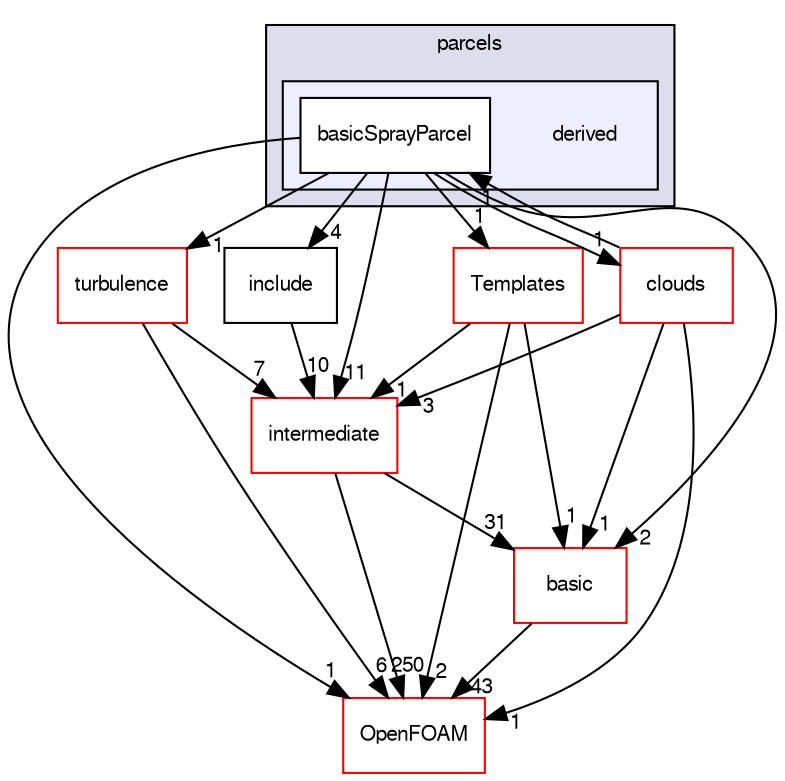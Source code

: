 digraph "src/lagrangian/spray/parcels/derived" {
  bgcolor=transparent;
  compound=true
  node [ fontsize="10", fontname="FreeSans"];
  edge [ labelfontsize="10", labelfontname="FreeSans"];
  subgraph clusterdir_46bcd1cc5ad1266aa843ad36266de079 {
    graph [ bgcolor="#ddddee", pencolor="black", label="parcels" fontname="FreeSans", fontsize="10", URL="dir_46bcd1cc5ad1266aa843ad36266de079.html"]
  subgraph clusterdir_357861aa181c4ac831b75e75fe2363cf {
    graph [ bgcolor="#eeeeff", pencolor="black", label="" URL="dir_357861aa181c4ac831b75e75fe2363cf.html"];
    dir_357861aa181c4ac831b75e75fe2363cf [shape=plaintext label="derived"];
    dir_9b78b2a256efd82fd28abdab16335aac [shape=box label="basicSprayParcel" color="black" fillcolor="white" style="filled" URL="dir_9b78b2a256efd82fd28abdab16335aac.html"];
  }
  }
  dir_43bc749440adff70c5addf058ea4a468 [shape=box label="turbulence" color="red" URL="dir_43bc749440adff70c5addf058ea4a468.html"];
  dir_a62c80ee16e6012199b3ab64ecc57b36 [shape=box label="Templates" color="red" URL="dir_a62c80ee16e6012199b3ab64ecc57b36.html"];
  dir_d3c32a493136c130c1f0d51f4f35c297 [shape=box label="intermediate" color="red" URL="dir_d3c32a493136c130c1f0d51f4f35c297.html"];
  dir_ed7d07d36d0c4a75c3b032fd5363667e [shape=box label="clouds" color="red" URL="dir_ed7d07d36d0c4a75c3b032fd5363667e.html"];
  dir_37364b06f13333b19fd40b79108bf01a [shape=box label="include" URL="dir_37364b06f13333b19fd40b79108bf01a.html"];
  dir_c5473ff19b20e6ec4dfe5c310b3778a8 [shape=box label="OpenFOAM" color="red" URL="dir_c5473ff19b20e6ec4dfe5c310b3778a8.html"];
  dir_584e0ab0901b4327f36f4285cac7f2f8 [shape=box label="basic" color="red" URL="dir_584e0ab0901b4327f36f4285cac7f2f8.html"];
  dir_9b78b2a256efd82fd28abdab16335aac->dir_43bc749440adff70c5addf058ea4a468 [headlabel="1", labeldistance=1.5 headhref="dir_001515_001291.html"];
  dir_9b78b2a256efd82fd28abdab16335aac->dir_a62c80ee16e6012199b3ab64ecc57b36 [headlabel="1", labeldistance=1.5 headhref="dir_001515_001517.html"];
  dir_9b78b2a256efd82fd28abdab16335aac->dir_d3c32a493136c130c1f0d51f4f35c297 [headlabel="11", labeldistance=1.5 headhref="dir_001515_001214.html"];
  dir_9b78b2a256efd82fd28abdab16335aac->dir_ed7d07d36d0c4a75c3b032fd5363667e [headlabel="1", labeldistance=1.5 headhref="dir_001515_001506.html"];
  dir_9b78b2a256efd82fd28abdab16335aac->dir_37364b06f13333b19fd40b79108bf01a [headlabel="4", labeldistance=1.5 headhref="dir_001515_001516.html"];
  dir_9b78b2a256efd82fd28abdab16335aac->dir_c5473ff19b20e6ec4dfe5c310b3778a8 [headlabel="1", labeldistance=1.5 headhref="dir_001515_001732.html"];
  dir_9b78b2a256efd82fd28abdab16335aac->dir_584e0ab0901b4327f36f4285cac7f2f8 [headlabel="2", labeldistance=1.5 headhref="dir_001515_001191.html"];
  dir_43bc749440adff70c5addf058ea4a468->dir_d3c32a493136c130c1f0d51f4f35c297 [headlabel="7", labeldistance=1.5 headhref="dir_001291_001214.html"];
  dir_43bc749440adff70c5addf058ea4a468->dir_c5473ff19b20e6ec4dfe5c310b3778a8 [headlabel="6", labeldistance=1.5 headhref="dir_001291_001732.html"];
  dir_a62c80ee16e6012199b3ab64ecc57b36->dir_d3c32a493136c130c1f0d51f4f35c297 [headlabel="1", labeldistance=1.5 headhref="dir_001517_001214.html"];
  dir_a62c80ee16e6012199b3ab64ecc57b36->dir_c5473ff19b20e6ec4dfe5c310b3778a8 [headlabel="2", labeldistance=1.5 headhref="dir_001517_001732.html"];
  dir_a62c80ee16e6012199b3ab64ecc57b36->dir_584e0ab0901b4327f36f4285cac7f2f8 [headlabel="1", labeldistance=1.5 headhref="dir_001517_001191.html"];
  dir_d3c32a493136c130c1f0d51f4f35c297->dir_c5473ff19b20e6ec4dfe5c310b3778a8 [headlabel="250", labeldistance=1.5 headhref="dir_001214_001732.html"];
  dir_d3c32a493136c130c1f0d51f4f35c297->dir_584e0ab0901b4327f36f4285cac7f2f8 [headlabel="31", labeldistance=1.5 headhref="dir_001214_001191.html"];
  dir_ed7d07d36d0c4a75c3b032fd5363667e->dir_9b78b2a256efd82fd28abdab16335aac [headlabel="1", labeldistance=1.5 headhref="dir_001506_001515.html"];
  dir_ed7d07d36d0c4a75c3b032fd5363667e->dir_d3c32a493136c130c1f0d51f4f35c297 [headlabel="3", labeldistance=1.5 headhref="dir_001506_001214.html"];
  dir_ed7d07d36d0c4a75c3b032fd5363667e->dir_c5473ff19b20e6ec4dfe5c310b3778a8 [headlabel="1", labeldistance=1.5 headhref="dir_001506_001732.html"];
  dir_ed7d07d36d0c4a75c3b032fd5363667e->dir_584e0ab0901b4327f36f4285cac7f2f8 [headlabel="1", labeldistance=1.5 headhref="dir_001506_001191.html"];
  dir_37364b06f13333b19fd40b79108bf01a->dir_d3c32a493136c130c1f0d51f4f35c297 [headlabel="10", labeldistance=1.5 headhref="dir_001516_001214.html"];
  dir_584e0ab0901b4327f36f4285cac7f2f8->dir_c5473ff19b20e6ec4dfe5c310b3778a8 [headlabel="43", labeldistance=1.5 headhref="dir_001191_001732.html"];
}
